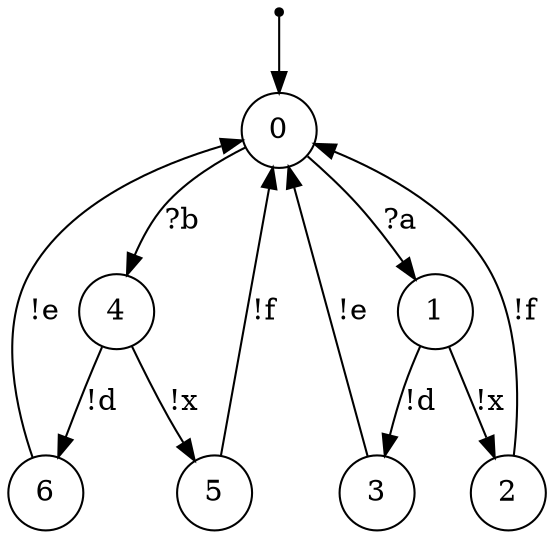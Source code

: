 digraph {
 node [shape=point] ENTRY
 node [shape=circle]
 ENTRY -> 0
0 -> 4 [label="?b"]
4 -> 6 [label="!d"]
6 -> 0 [label="!e"]
4 -> 5 [label="!x"]
5 -> 0 [label="!f"]
0 -> 1 [label="?a"]
1 -> 3 [label="!d"]
3 -> 0 [label="!e"]
1 -> 2 [label="!x"]
2 -> 0 [label="!f"]
}